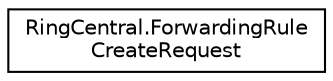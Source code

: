 digraph "Graphical Class Hierarchy"
{
 // LATEX_PDF_SIZE
  edge [fontname="Helvetica",fontsize="10",labelfontname="Helvetica",labelfontsize="10"];
  node [fontname="Helvetica",fontsize="10",shape=record];
  rankdir="LR";
  Node0 [label="RingCentral.ForwardingRule\lCreateRequest",height=0.2,width=0.4,color="black", fillcolor="white", style="filled",URL="$classRingCentral_1_1ForwardingRuleCreateRequest.html",tooltip=" "];
}
